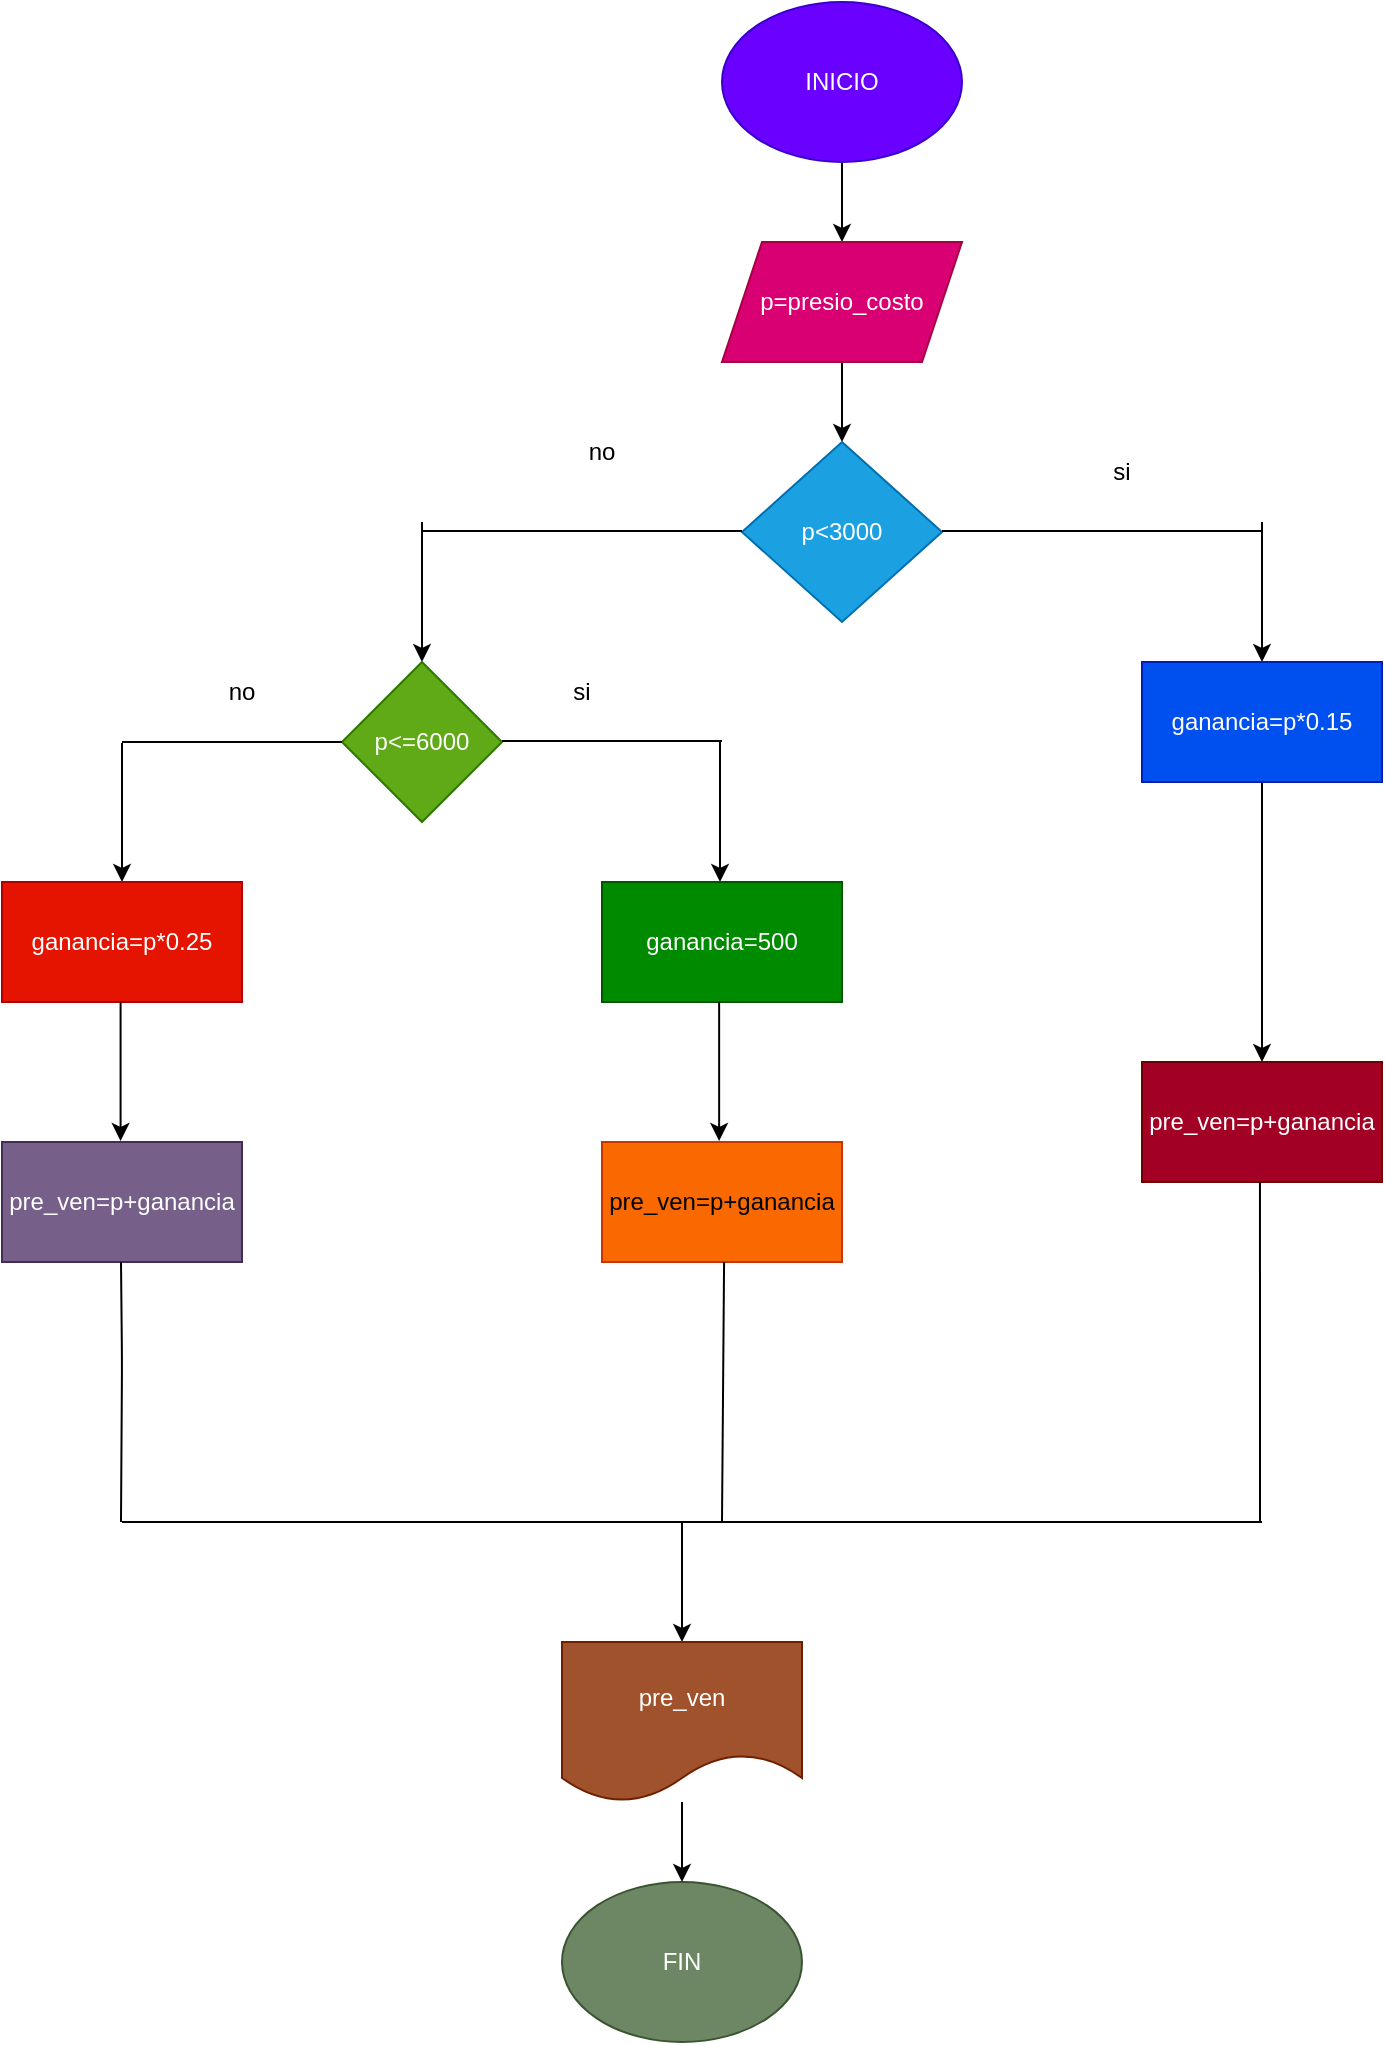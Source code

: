 <mxfile>
    <diagram id="mxoqai_UCyLHtHvKL3UW" name="Página-1">
        <mxGraphModel dx="1403" dy="480" grid="1" gridSize="10" guides="1" tooltips="1" connect="1" arrows="1" fold="1" page="1" pageScale="1" pageWidth="827" pageHeight="1169" math="0" shadow="0">
            <root>
                <mxCell id="0"/>
                <mxCell id="1" parent="0"/>
                <mxCell id="4" value="" style="edgeStyle=none;html=1;" parent="1" source="2" target="3" edge="1">
                    <mxGeometry relative="1" as="geometry"/>
                </mxCell>
                <mxCell id="2" value="INICIO" style="ellipse;whiteSpace=wrap;html=1;fillColor=#6a00ff;fontColor=#ffffff;strokeColor=#3700CC;" parent="1" vertex="1">
                    <mxGeometry x="330" y="60" width="120" height="80" as="geometry"/>
                </mxCell>
                <mxCell id="6" value="" style="edgeStyle=none;html=1;" parent="1" source="3" target="5" edge="1">
                    <mxGeometry relative="1" as="geometry"/>
                </mxCell>
                <mxCell id="3" value="p=presio_costo" style="shape=parallelogram;perimeter=parallelogramPerimeter;whiteSpace=wrap;html=1;fixedSize=1;fillColor=#d80073;fontColor=#ffffff;strokeColor=#A50040;" parent="1" vertex="1">
                    <mxGeometry x="330" y="180" width="120" height="60" as="geometry"/>
                </mxCell>
                <mxCell id="5" value="p&amp;lt;3000" style="rhombus;whiteSpace=wrap;html=1;fillColor=#1ba1e2;fontColor=#ffffff;strokeColor=#006EAF;" parent="1" vertex="1">
                    <mxGeometry x="340" y="280" width="100" height="90" as="geometry"/>
                </mxCell>
                <mxCell id="7" value="" style="endArrow=none;html=1;" parent="1" edge="1">
                    <mxGeometry width="50" height="50" relative="1" as="geometry">
                        <mxPoint x="440" y="324.5" as="sourcePoint"/>
                        <mxPoint x="600" y="324.5" as="targetPoint"/>
                    </mxGeometry>
                </mxCell>
                <mxCell id="8" value="" style="endArrow=classic;html=1;" parent="1" edge="1">
                    <mxGeometry width="50" height="50" relative="1" as="geometry">
                        <mxPoint x="600" y="320" as="sourcePoint"/>
                        <mxPoint x="600" y="390" as="targetPoint"/>
                    </mxGeometry>
                </mxCell>
                <mxCell id="12" value="" style="edgeStyle=none;html=1;" parent="1" source="9" target="10" edge="1">
                    <mxGeometry relative="1" as="geometry"/>
                </mxCell>
                <mxCell id="9" value="ganancia=p*0.15" style="rounded=0;whiteSpace=wrap;html=1;fillColor=#0050ef;fontColor=#ffffff;strokeColor=#001DBC;" parent="1" vertex="1">
                    <mxGeometry x="540" y="390" width="120" height="60" as="geometry"/>
                </mxCell>
                <mxCell id="10" value="pre_ven=p+ganancia" style="rounded=0;whiteSpace=wrap;html=1;fillColor=#a20025;fontColor=#ffffff;strokeColor=#6F0000;" parent="1" vertex="1">
                    <mxGeometry x="540" y="590" width="120" height="60" as="geometry"/>
                </mxCell>
                <mxCell id="15" value="" style="endArrow=none;html=1;" parent="1" edge="1">
                    <mxGeometry width="50" height="50" relative="1" as="geometry">
                        <mxPoint x="180" y="324.5" as="sourcePoint"/>
                        <mxPoint x="340" y="324.5" as="targetPoint"/>
                    </mxGeometry>
                </mxCell>
                <mxCell id="16" value="" style="endArrow=classic;html=1;" parent="1" edge="1">
                    <mxGeometry width="50" height="50" relative="1" as="geometry">
                        <mxPoint x="180" y="320" as="sourcePoint"/>
                        <mxPoint x="180" y="390" as="targetPoint"/>
                    </mxGeometry>
                </mxCell>
                <mxCell id="17" value="p&amp;lt;=6000" style="rhombus;whiteSpace=wrap;html=1;fillColor=#60a917;fontColor=#ffffff;strokeColor=#2D7600;" parent="1" vertex="1">
                    <mxGeometry x="140" y="390" width="80" height="80" as="geometry"/>
                </mxCell>
                <mxCell id="18" value="" style="endArrow=none;html=1;" parent="1" edge="1">
                    <mxGeometry width="50" height="50" relative="1" as="geometry">
                        <mxPoint x="220" y="429.5" as="sourcePoint"/>
                        <mxPoint x="330" y="429.5" as="targetPoint"/>
                    </mxGeometry>
                </mxCell>
                <mxCell id="19" value="" style="endArrow=classic;html=1;" parent="1" edge="1">
                    <mxGeometry width="50" height="50" relative="1" as="geometry">
                        <mxPoint x="329" y="430" as="sourcePoint"/>
                        <mxPoint x="329" y="500" as="targetPoint"/>
                    </mxGeometry>
                </mxCell>
                <mxCell id="20" value="" style="endArrow=none;html=1;" parent="1" edge="1">
                    <mxGeometry width="50" height="50" relative="1" as="geometry">
                        <mxPoint x="30" y="430" as="sourcePoint"/>
                        <mxPoint x="140" y="430" as="targetPoint"/>
                    </mxGeometry>
                </mxCell>
                <mxCell id="21" value="" style="endArrow=classic;html=1;" parent="1" edge="1">
                    <mxGeometry width="50" height="50" relative="1" as="geometry">
                        <mxPoint x="30" y="430.5" as="sourcePoint"/>
                        <mxPoint x="30" y="500" as="targetPoint"/>
                    </mxGeometry>
                </mxCell>
                <mxCell id="22" value="ganancia=500" style="rounded=0;whiteSpace=wrap;html=1;fillColor=#008a00;fontColor=#ffffff;strokeColor=#005700;" parent="1" vertex="1">
                    <mxGeometry x="270" y="500" width="120" height="60" as="geometry"/>
                </mxCell>
                <mxCell id="23" value="ganancia=p*0.25" style="rounded=0;whiteSpace=wrap;html=1;fillColor=#e51400;fontColor=#ffffff;strokeColor=#B20000;" parent="1" vertex="1">
                    <mxGeometry x="-30" y="500" width="120" height="60" as="geometry"/>
                </mxCell>
                <mxCell id="24" value="" style="endArrow=classic;html=1;" parent="1" edge="1">
                    <mxGeometry width="50" height="50" relative="1" as="geometry">
                        <mxPoint x="29.29" y="560" as="sourcePoint"/>
                        <mxPoint x="29.29" y="629.5" as="targetPoint"/>
                    </mxGeometry>
                </mxCell>
                <mxCell id="25" value="" style="endArrow=classic;html=1;" parent="1" edge="1">
                    <mxGeometry width="50" height="50" relative="1" as="geometry">
                        <mxPoint x="328.57" y="560" as="sourcePoint"/>
                        <mxPoint x="328.57" y="629.5" as="targetPoint"/>
                    </mxGeometry>
                </mxCell>
                <mxCell id="27" value="pre_ven=p+ganancia" style="rounded=0;whiteSpace=wrap;html=1;fillColor=#76608a;fontColor=#ffffff;strokeColor=#432D57;" parent="1" vertex="1">
                    <mxGeometry x="-30" y="630" width="120" height="60" as="geometry"/>
                </mxCell>
                <mxCell id="28" value="pre_ven=p+ganancia" style="rounded=0;whiteSpace=wrap;html=1;fillColor=#fa6800;fontColor=#000000;strokeColor=#C73500;" parent="1" vertex="1">
                    <mxGeometry x="270" y="630" width="120" height="60" as="geometry"/>
                </mxCell>
                <mxCell id="33" value="" style="endArrow=none;html=1;" parent="1" edge="1">
                    <mxGeometry width="50" height="50" relative="1" as="geometry">
                        <mxPoint x="29.5" y="820" as="sourcePoint"/>
                        <mxPoint x="29.5" y="690" as="targetPoint"/>
                        <Array as="points">
                            <mxPoint x="30" y="740"/>
                        </Array>
                    </mxGeometry>
                </mxCell>
                <mxCell id="34" value="" style="endArrow=none;html=1;entryX=0.592;entryY=0.775;entryDx=0;entryDy=0;entryPerimeter=0;" parent="1" edge="1">
                    <mxGeometry width="50" height="50" relative="1" as="geometry">
                        <mxPoint x="330" y="820" as="sourcePoint"/>
                        <mxPoint x="331.04" y="690" as="targetPoint"/>
                    </mxGeometry>
                </mxCell>
                <mxCell id="35" value="" style="endArrow=none;html=1;entryX=0.483;entryY=0.863;entryDx=0;entryDy=0;entryPerimeter=0;" parent="1" edge="1">
                    <mxGeometry width="50" height="50" relative="1" as="geometry">
                        <mxPoint x="599" y="820" as="sourcePoint"/>
                        <mxPoint x="598.98" y="650" as="targetPoint"/>
                    </mxGeometry>
                </mxCell>
                <mxCell id="36" value="" style="endArrow=none;html=1;" parent="1" edge="1">
                    <mxGeometry width="50" height="50" relative="1" as="geometry">
                        <mxPoint x="30" y="820" as="sourcePoint"/>
                        <mxPoint x="600" y="820" as="targetPoint"/>
                    </mxGeometry>
                </mxCell>
                <mxCell id="38" value="FIN" style="ellipse;whiteSpace=wrap;html=1;fillColor=#6d8764;fontColor=#ffffff;strokeColor=#3A5431;" parent="1" vertex="1">
                    <mxGeometry x="250" y="1000" width="120" height="80" as="geometry"/>
                </mxCell>
                <mxCell id="39" value="si" style="text;html=1;strokeColor=none;fillColor=none;align=center;verticalAlign=middle;whiteSpace=wrap;rounded=0;" parent="1" vertex="1">
                    <mxGeometry x="500" y="280" width="60" height="30" as="geometry"/>
                </mxCell>
                <mxCell id="40" value="no" style="text;html=1;strokeColor=none;fillColor=none;align=center;verticalAlign=middle;whiteSpace=wrap;rounded=0;" parent="1" vertex="1">
                    <mxGeometry x="240" y="270" width="60" height="30" as="geometry"/>
                </mxCell>
                <mxCell id="41" value="si" style="text;html=1;strokeColor=none;fillColor=none;align=center;verticalAlign=middle;whiteSpace=wrap;rounded=0;" parent="1" vertex="1">
                    <mxGeometry x="230" y="390" width="60" height="30" as="geometry"/>
                </mxCell>
                <mxCell id="42" value="no" style="text;html=1;strokeColor=none;fillColor=none;align=center;verticalAlign=middle;whiteSpace=wrap;rounded=0;" parent="1" vertex="1">
                    <mxGeometry x="60" y="390" width="60" height="30" as="geometry"/>
                </mxCell>
                <mxCell id="43" value="" style="endArrow=classic;html=1;" edge="1" parent="1">
                    <mxGeometry width="50" height="50" relative="1" as="geometry">
                        <mxPoint x="310" y="820" as="sourcePoint"/>
                        <mxPoint x="310" y="880" as="targetPoint"/>
                    </mxGeometry>
                </mxCell>
                <mxCell id="45" value="" style="edgeStyle=none;html=1;" edge="1" parent="1" source="44" target="38">
                    <mxGeometry relative="1" as="geometry"/>
                </mxCell>
                <mxCell id="44" value="pre_ven" style="shape=document;whiteSpace=wrap;html=1;boundedLbl=1;fillColor=#a0522d;fontColor=#ffffff;strokeColor=#6D1F00;" vertex="1" parent="1">
                    <mxGeometry x="250" y="880" width="120" height="80" as="geometry"/>
                </mxCell>
            </root>
        </mxGraphModel>
    </diagram>
</mxfile>
